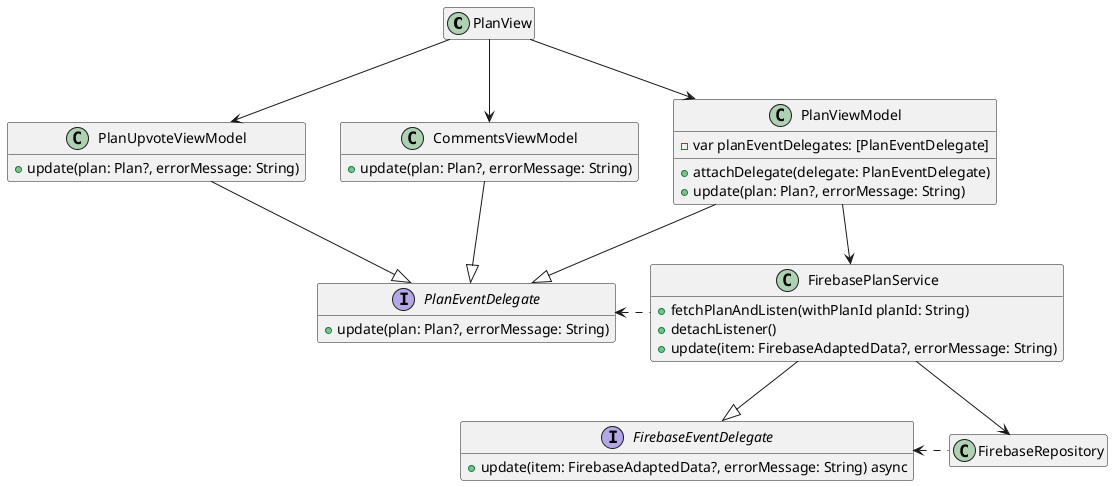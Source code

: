 @startuml

hide empty members

class PlanView {}

class PlanViewModel {
    - var planEventDelegates: [PlanEventDelegate]

    + attachDelegate(delegate: PlanEventDelegate)
    + update(plan: Plan?, errorMessage: String)
}

class PlanUpvoteViewModel {
    + update(plan: Plan?, errorMessage: String)
}

class CommentsViewModel {
    + update(plan: Plan?, errorMessage: String)
}

interface PlanEventDelegate {
    + update(plan: Plan?, errorMessage: String)
}

interface FirebaseEventDelegate {
    + update(item: FirebaseAdaptedData?, errorMessage: String) async
}

class FirebasePlanService {
    + fetchPlanAndListen(withPlanId planId: String)
    + detachListener()
    + update(item: FirebaseAdaptedData?, errorMessage: String)
}

class FirebaseRepository {}

PlanView --> PlanViewModel

PlanView --> PlanUpvoteViewModel

PlanView --> CommentsViewModel

PlanViewModel --|> PlanEventDelegate

CommentsViewModel --|> PlanEventDelegate

PlanUpvoteViewModel --|> PlanEventDelegate

FirebasePlanService --|> FirebaseEventDelegate

PlanViewModel --> FirebasePlanService

PlanEventDelegate <.right. FirebasePlanService

FirebasePlanService --> FirebaseRepository

FirebaseEventDelegate <.right. FirebaseRepository

@enduml
